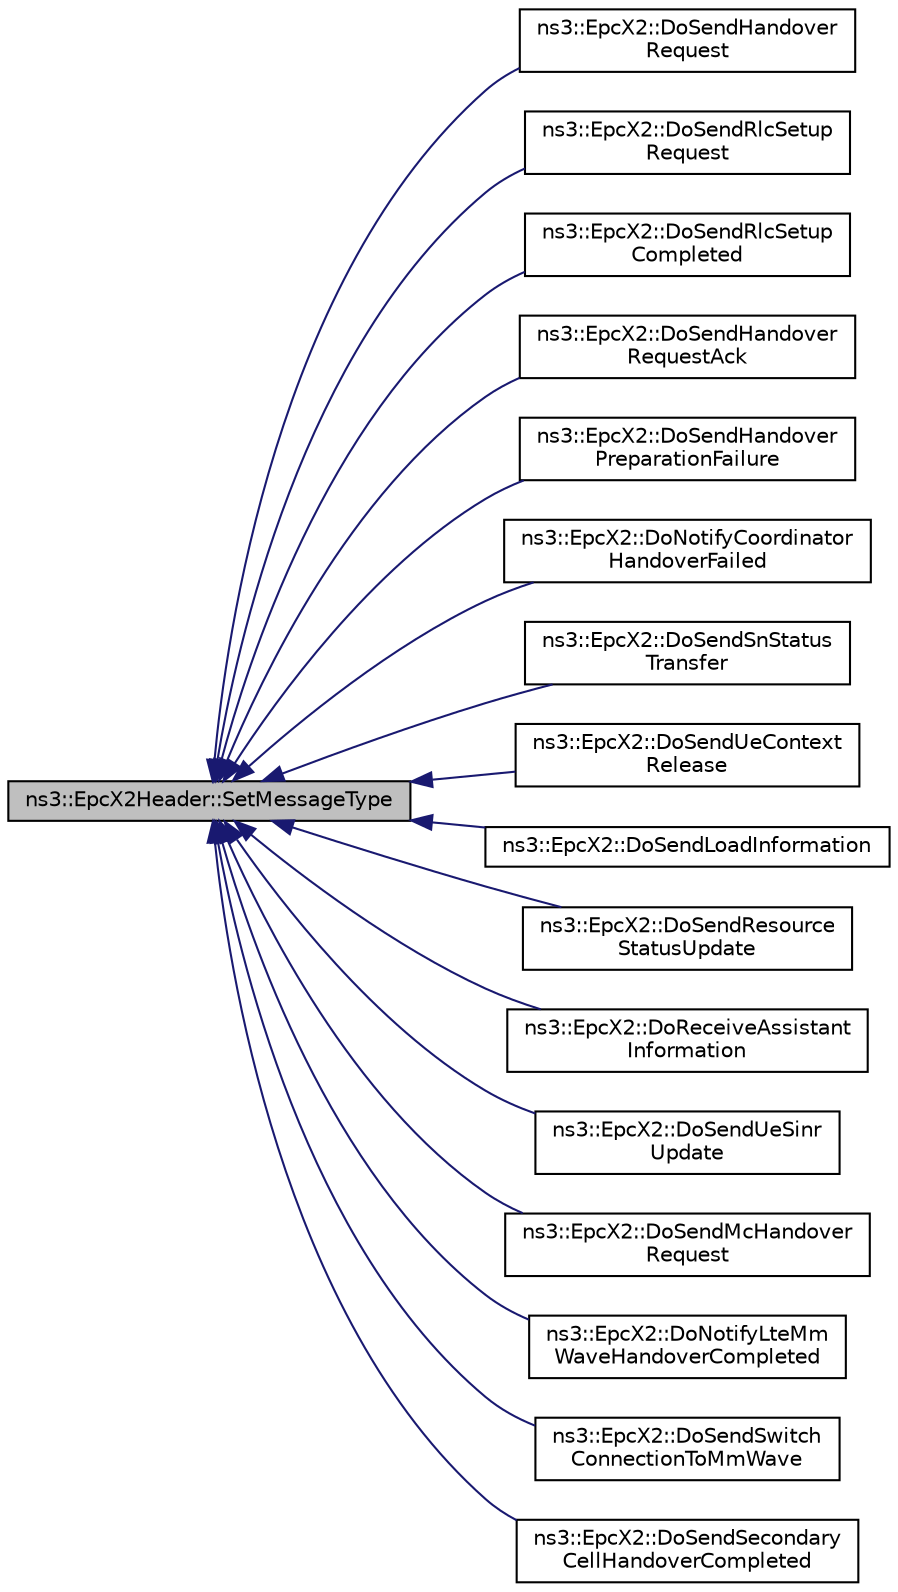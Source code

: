 digraph "ns3::EpcX2Header::SetMessageType"
{
  edge [fontname="Helvetica",fontsize="10",labelfontname="Helvetica",labelfontsize="10"];
  node [fontname="Helvetica",fontsize="10",shape=record];
  rankdir="LR";
  Node1 [label="ns3::EpcX2Header::SetMessageType",height=0.2,width=0.4,color="black", fillcolor="grey75", style="filled", fontcolor="black"];
  Node1 -> Node2 [dir="back",color="midnightblue",fontsize="10",style="solid"];
  Node2 [label="ns3::EpcX2::DoSendHandover\lRequest",height=0.2,width=0.4,color="black", fillcolor="white", style="filled",URL="$df/d1e/classns3_1_1EpcX2.html#a8008ce25fcdf78a02d7945768ae3084b"];
  Node1 -> Node3 [dir="back",color="midnightblue",fontsize="10",style="solid"];
  Node3 [label="ns3::EpcX2::DoSendRlcSetup\lRequest",height=0.2,width=0.4,color="black", fillcolor="white", style="filled",URL="$df/d1e/classns3_1_1EpcX2.html#a856195e67f43bc851705e045eb876639"];
  Node1 -> Node4 [dir="back",color="midnightblue",fontsize="10",style="solid"];
  Node4 [label="ns3::EpcX2::DoSendRlcSetup\lCompleted",height=0.2,width=0.4,color="black", fillcolor="white", style="filled",URL="$df/d1e/classns3_1_1EpcX2.html#a46a90945c5f509e7098cb4668294b835"];
  Node1 -> Node5 [dir="back",color="midnightblue",fontsize="10",style="solid"];
  Node5 [label="ns3::EpcX2::DoSendHandover\lRequestAck",height=0.2,width=0.4,color="black", fillcolor="white", style="filled",URL="$df/d1e/classns3_1_1EpcX2.html#a0c10744b59810accae456d5e7a5ebf3b"];
  Node1 -> Node6 [dir="back",color="midnightblue",fontsize="10",style="solid"];
  Node6 [label="ns3::EpcX2::DoSendHandover\lPreparationFailure",height=0.2,width=0.4,color="black", fillcolor="white", style="filled",URL="$df/d1e/classns3_1_1EpcX2.html#a6b426becb1b31625fc2aada18d825d70"];
  Node1 -> Node7 [dir="back",color="midnightblue",fontsize="10",style="solid"];
  Node7 [label="ns3::EpcX2::DoNotifyCoordinator\lHandoverFailed",height=0.2,width=0.4,color="black", fillcolor="white", style="filled",URL="$df/d1e/classns3_1_1EpcX2.html#a89925408a45ab7cfaf98db08ad859e94"];
  Node1 -> Node8 [dir="back",color="midnightblue",fontsize="10",style="solid"];
  Node8 [label="ns3::EpcX2::DoSendSnStatus\lTransfer",height=0.2,width=0.4,color="black", fillcolor="white", style="filled",URL="$df/d1e/classns3_1_1EpcX2.html#adab34a68d321212ad653935239fedd4e"];
  Node1 -> Node9 [dir="back",color="midnightblue",fontsize="10",style="solid"];
  Node9 [label="ns3::EpcX2::DoSendUeContext\lRelease",height=0.2,width=0.4,color="black", fillcolor="white", style="filled",URL="$df/d1e/classns3_1_1EpcX2.html#a21fd33c24044a655a707fc0b68961fef"];
  Node1 -> Node10 [dir="back",color="midnightblue",fontsize="10",style="solid"];
  Node10 [label="ns3::EpcX2::DoSendLoadInformation",height=0.2,width=0.4,color="black", fillcolor="white", style="filled",URL="$df/d1e/classns3_1_1EpcX2.html#aa6e72c1fe568b09e0527de001ac33d8e"];
  Node1 -> Node11 [dir="back",color="midnightblue",fontsize="10",style="solid"];
  Node11 [label="ns3::EpcX2::DoSendResource\lStatusUpdate",height=0.2,width=0.4,color="black", fillcolor="white", style="filled",URL="$df/d1e/classns3_1_1EpcX2.html#a556c1c456108f8e1dff65289073d9b55"];
  Node1 -> Node12 [dir="back",color="midnightblue",fontsize="10",style="solid"];
  Node12 [label="ns3::EpcX2::DoReceiveAssistant\lInformation",height=0.2,width=0.4,color="black", fillcolor="white", style="filled",URL="$df/d1e/classns3_1_1EpcX2.html#a11444fc4651106c67e0d0566c8b61e1b"];
  Node1 -> Node13 [dir="back",color="midnightblue",fontsize="10",style="solid"];
  Node13 [label="ns3::EpcX2::DoSendUeSinr\lUpdate",height=0.2,width=0.4,color="black", fillcolor="white", style="filled",URL="$df/d1e/classns3_1_1EpcX2.html#a54d091a779cfe55461d28fa9e81fd6ca"];
  Node1 -> Node14 [dir="back",color="midnightblue",fontsize="10",style="solid"];
  Node14 [label="ns3::EpcX2::DoSendMcHandover\lRequest",height=0.2,width=0.4,color="black", fillcolor="white", style="filled",URL="$df/d1e/classns3_1_1EpcX2.html#a7f811829874466c79c17a804dead4e90"];
  Node1 -> Node15 [dir="back",color="midnightblue",fontsize="10",style="solid"];
  Node15 [label="ns3::EpcX2::DoNotifyLteMm\lWaveHandoverCompleted",height=0.2,width=0.4,color="black", fillcolor="white", style="filled",URL="$df/d1e/classns3_1_1EpcX2.html#aa2ab1580f97cbebf950702b289032f9f"];
  Node1 -> Node16 [dir="back",color="midnightblue",fontsize="10",style="solid"];
  Node16 [label="ns3::EpcX2::DoSendSwitch\lConnectionToMmWave",height=0.2,width=0.4,color="black", fillcolor="white", style="filled",URL="$df/d1e/classns3_1_1EpcX2.html#abf288cbe6a364c4e9da3329f96dacfc5"];
  Node1 -> Node17 [dir="back",color="midnightblue",fontsize="10",style="solid"];
  Node17 [label="ns3::EpcX2::DoSendSecondary\lCellHandoverCompleted",height=0.2,width=0.4,color="black", fillcolor="white", style="filled",URL="$df/d1e/classns3_1_1EpcX2.html#a2ab46d3ece4e6af595249144a843ffbf"];
}
